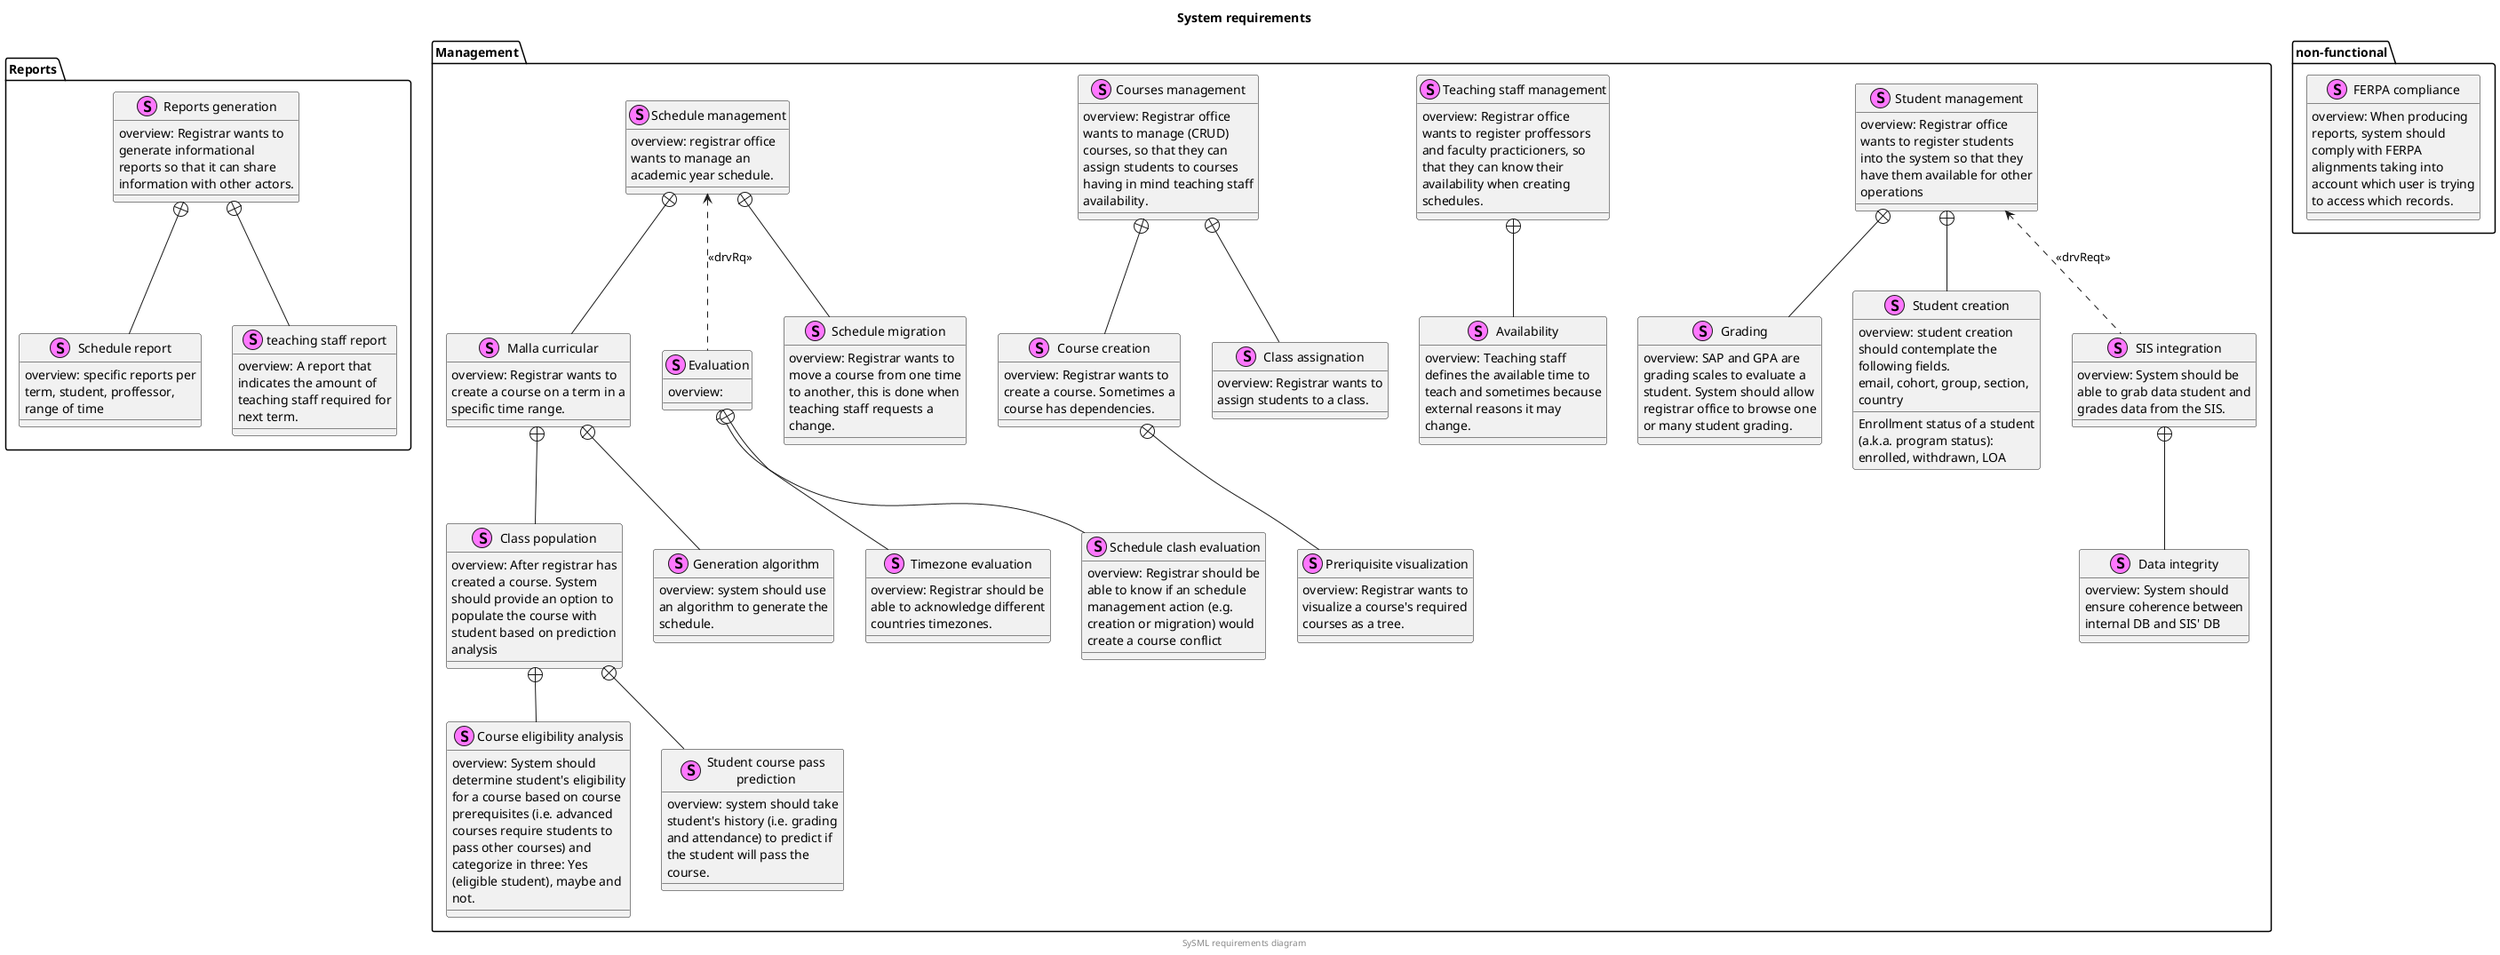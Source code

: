 @startuml
skinparam wrapwidth 200
skinparam defaultFontName Helvetica

skinparam class {
    BackgroundColor<<Requirement>> Beige
}

title System requirements
footer SySML requirements diagram

package "Reports" {
    ' OUTPUT
    stereotype "Schedule report" AS report_sch{
        {field} overview: specific reports per term, student, proffessor, range of time
    }
    stereotype "teaching staff report" AS report_t{
        {field} overview: A report that indicates the amount of teaching staff required for next term.
    }
    stereotype "Reports generation" AS report{
        {field} overview: Registrar wants to generate informational reports so that it can share information with other actors.
    }
    report +-- report_t
    report +-- report_sch
}

package "Management" {
    stereotype "Grading" AS grading{
        {field} overview: SAP and GPA are grading scales to evaluate a student. System should allow registrar office to browse one or many student grading.
    }
    stereotype "Student creation" aS stu_c{
        {field} overview: student creation should contemplate the following fields.
        Enrollment status of a student (a.k.a. program status): enrolled, withdrawn, LOA
        email, cohort, group, section, country
    }
    stereotype "Data integrity" AS sis_integrity {
        {field} overview: System should ensure coherence between internal DB and SIS' DB
    }
    stereotype "SIS integration" as sis {
        {field} overview: System should be able to grab data student and grades data from the SIS.
    }
    sis +-- sis_integrity
    stereotype "Student management" AS stu_mgmt{
    ' CRUD operations with students.
        {field} overview: Registrar office wants to register students into the system so that they have them available for other operations
    }
    stu_mgmt +-- grading
    stu_mgmt <.. sis: <<drvReqt>>
    stu_mgmt +-- stu_c

    stereotype "Availability" AS teach_availability {
        {field} overview: Teaching staff defines the available time to teach and sometimes because external reasons it may change.
    }
    stereotype "Teaching staff management" AS teach_mgmt {
        {field} overview: Registrar office wants to register proffessors and faculty practicioners, so that they can know their availability when creating schedules.
    }
    teach_mgmt +-- teach_availability

    stereotype "Preriquisite visualization" AS visual {
        {field} overview: Registrar wants to visualize a course's required courses as a tree.
    }
    stereotype "Course creation" AS course_creation {
        {field} overview: Registrar wants to create a course. Sometimes a course has dependencies.
    }
    course_creation +-- visual
    stereotype "Class assignation" AS class_asign {
        {field} overview: Registrar wants to assign students to a class.
    }
    stereotype "Courses management" AS courses_mgmt{
        {field} overview: Registrar office wants to manage (CRUD) courses, so that they can assign students to courses having in mind teaching staff availability.
    }
    courses_mgmt +-- course_creation
    courses_mgmt +-- class_asign
}
package "Management" {
    stereotype "Course eligibility analysis" AS eligibility {
        {field} overview: System should determine student's eligibility for a course based on course prerequisites (i.e. advanced courses require students to pass other courses) and categorize in three: Yes (eligible student), maybe and not.
    }
    stereotype "Student course pass prediction" AS prediction {
        {field} overview: system should take student's history (i.e. grading and attendance) to predict if the student will pass the course.
    }
    stereotype "Class population" AS population {
        {field} overview: After registrar has created a course. System should provide an option to populate the course with student based on prediction analysis
    }
    population +-- prediction
    population +-- eligibility

    stereotype "Generation algorithm" AS sch_gen {
        {field} overview: system should use an algorithm to generate the schedule.
    }

    stereotype "Malla curricular" AS sch_creation {
        {field} overview: Registrar wants to create a course on a term in a specific time range.
    }
    sch_creation +-- population
    sch_creation +-- sch_gen

    stereotype "Timezone evaluation" AS timezone {
        {field} overview: Registrar should be able to acknowledge different countries timezones.
    }
    stereotype "Schedule clash evaluation" AS clash {
        {field} overview: Registrar should be able to know if an schedule management action (e.g. creation or migration) would create a course conflict
    }
    stereotype "Evaluation" AS eval {
        {field} overview:
    }
    eval +-- clash
    eval +-- timezone

    stereotype "Schedule migration" AS sch_migration {
        {field} overview: Registrar wants to move a course from one time to another, this is done when teaching staff requests a change.
    }
    stereotype "Schedule management" AS sch_mgmt{
        {field} overview: registrar office wants to manage an academic year schedule.
    }
    sch_mgmt <.. eval: <<drvRq>>
    sch_mgmt +-- sch_creation
    sch_mgmt +-- sch_migration
}

package "non-functional" {
    stereotype "FERPA compliance" {
        {field} overview: When producing reports, system should comply with FERPA alignments taking into account which user is trying to access which records.
    }
}


@enduml
    stereotype "" {
        {field} overview:
    }
